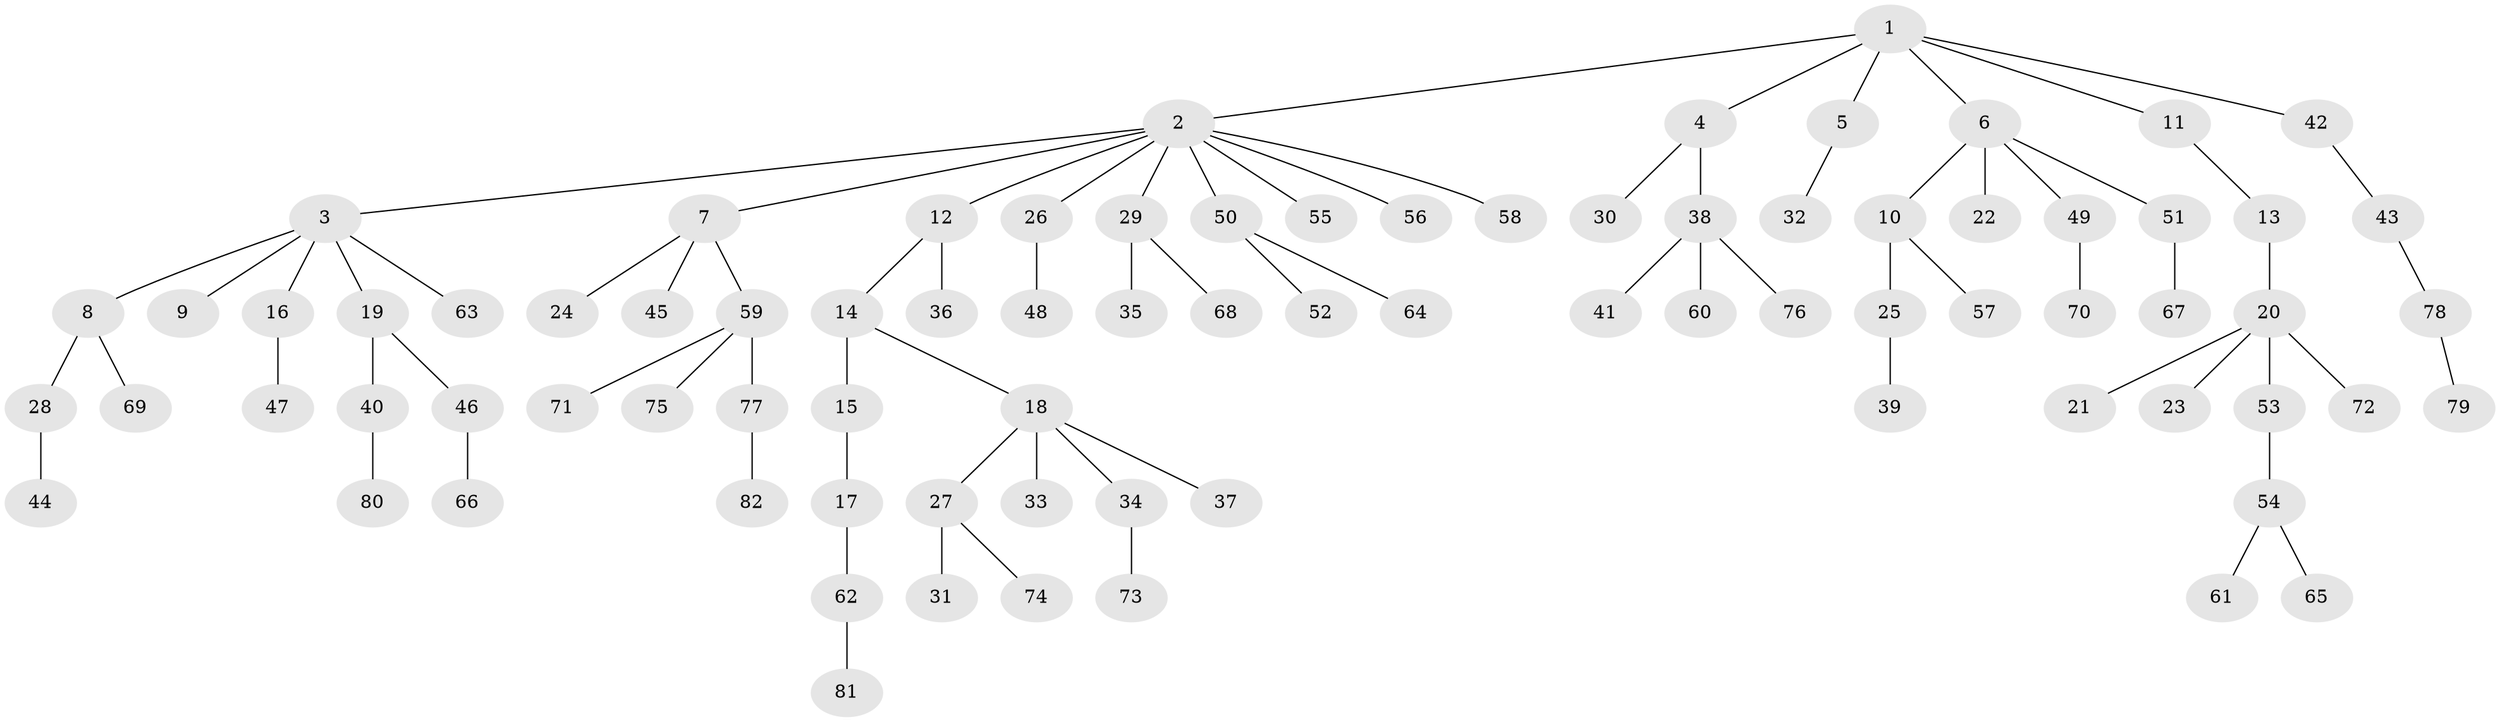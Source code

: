 // Generated by graph-tools (version 1.1) at 2025/50/03/09/25 03:50:15]
// undirected, 82 vertices, 81 edges
graph export_dot {
graph [start="1"]
  node [color=gray90,style=filled];
  1;
  2;
  3;
  4;
  5;
  6;
  7;
  8;
  9;
  10;
  11;
  12;
  13;
  14;
  15;
  16;
  17;
  18;
  19;
  20;
  21;
  22;
  23;
  24;
  25;
  26;
  27;
  28;
  29;
  30;
  31;
  32;
  33;
  34;
  35;
  36;
  37;
  38;
  39;
  40;
  41;
  42;
  43;
  44;
  45;
  46;
  47;
  48;
  49;
  50;
  51;
  52;
  53;
  54;
  55;
  56;
  57;
  58;
  59;
  60;
  61;
  62;
  63;
  64;
  65;
  66;
  67;
  68;
  69;
  70;
  71;
  72;
  73;
  74;
  75;
  76;
  77;
  78;
  79;
  80;
  81;
  82;
  1 -- 2;
  1 -- 4;
  1 -- 5;
  1 -- 6;
  1 -- 11;
  1 -- 42;
  2 -- 3;
  2 -- 7;
  2 -- 12;
  2 -- 26;
  2 -- 29;
  2 -- 50;
  2 -- 55;
  2 -- 56;
  2 -- 58;
  3 -- 8;
  3 -- 9;
  3 -- 16;
  3 -- 19;
  3 -- 63;
  4 -- 30;
  4 -- 38;
  5 -- 32;
  6 -- 10;
  6 -- 22;
  6 -- 49;
  6 -- 51;
  7 -- 24;
  7 -- 45;
  7 -- 59;
  8 -- 28;
  8 -- 69;
  10 -- 25;
  10 -- 57;
  11 -- 13;
  12 -- 14;
  12 -- 36;
  13 -- 20;
  14 -- 15;
  14 -- 18;
  15 -- 17;
  16 -- 47;
  17 -- 62;
  18 -- 27;
  18 -- 33;
  18 -- 34;
  18 -- 37;
  19 -- 40;
  19 -- 46;
  20 -- 21;
  20 -- 23;
  20 -- 53;
  20 -- 72;
  25 -- 39;
  26 -- 48;
  27 -- 31;
  27 -- 74;
  28 -- 44;
  29 -- 35;
  29 -- 68;
  34 -- 73;
  38 -- 41;
  38 -- 60;
  38 -- 76;
  40 -- 80;
  42 -- 43;
  43 -- 78;
  46 -- 66;
  49 -- 70;
  50 -- 52;
  50 -- 64;
  51 -- 67;
  53 -- 54;
  54 -- 61;
  54 -- 65;
  59 -- 71;
  59 -- 75;
  59 -- 77;
  62 -- 81;
  77 -- 82;
  78 -- 79;
}

